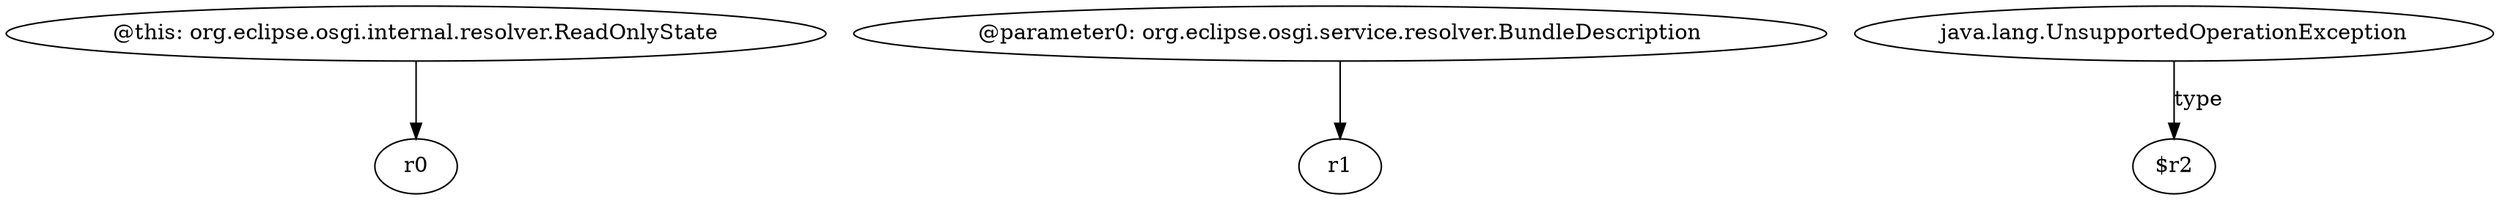 digraph g {
0[label="@this: org.eclipse.osgi.internal.resolver.ReadOnlyState"]
1[label="r0"]
0->1[label=""]
2[label="@parameter0: org.eclipse.osgi.service.resolver.BundleDescription"]
3[label="r1"]
2->3[label=""]
4[label="java.lang.UnsupportedOperationException"]
5[label="$r2"]
4->5[label="type"]
}